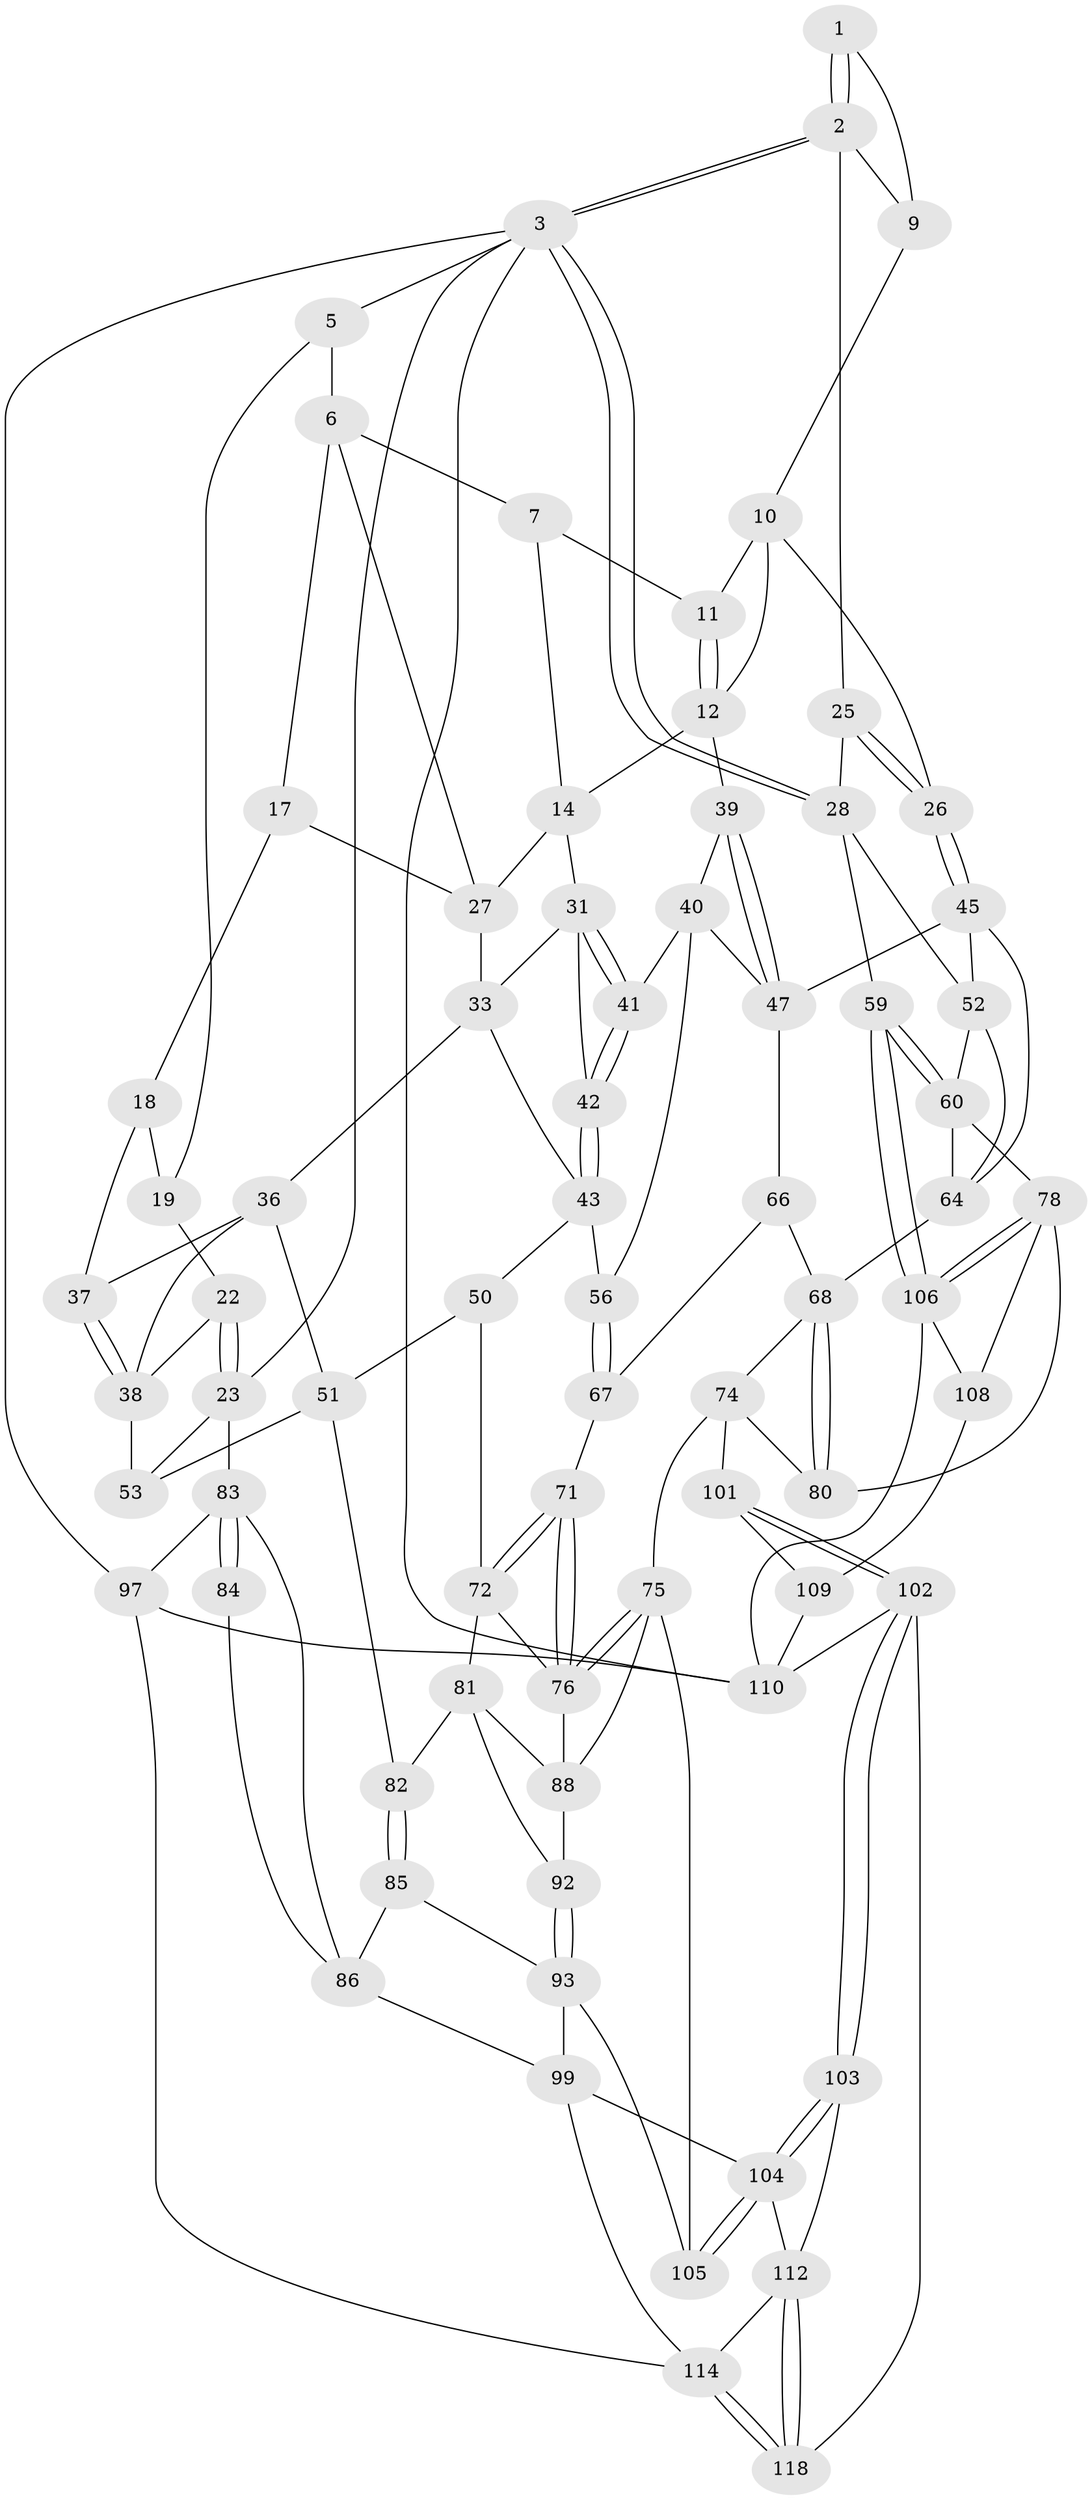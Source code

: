 // original degree distribution, {3: 0.025423728813559324, 6: 0.2542372881355932, 4: 0.2542372881355932, 5: 0.4661016949152542}
// Generated by graph-tools (version 1.1) at 2025/11/02/27/25 16:11:58]
// undirected, 73 vertices, 159 edges
graph export_dot {
graph [start="1"]
  node [color=gray90,style=filled];
  1 [pos="+0.8060517229080694+0"];
  2 [pos="+1+0",super="+20"];
  3 [pos="+1+0",super="+4"];
  5 [pos="+0.02812955845096297+0"];
  6 [pos="+0.40546043862871395+0",super="+16"];
  7 [pos="+0.5103922451233797+0",super="+8"];
  9 [pos="+0.8060126546728282+0.05626984002206569"];
  10 [pos="+0.76261062570164+0.05273805284014046",super="+24"];
  11 [pos="+0.661990851325527+0"];
  12 [pos="+0.6982802372149781+0.22384730374444134",super="+13"];
  14 [pos="+0.5490935005409043+0.1924018928823368",super="+15"];
  17 [pos="+0.21413983647401905+0.14781175786438253"];
  18 [pos="+0.2031103708010667+0.14957057825815095",super="+34"];
  19 [pos="+0.07654112854954814+0",super="+21"];
  22 [pos="+0+0.24433548196151772"];
  23 [pos="+0+0.27933623957666454",super="+54"];
  25 [pos="+0.8773701211897377+0.12156387684796904"];
  26 [pos="+0.7329888876447209+0.23945830170200474"];
  27 [pos="+0.44080072069992415+0.1387363104824599",super="+30"];
  28 [pos="+1+0.25358398586465386",super="+29"];
  31 [pos="+0.4492091402195183+0.29420918944900804",super="+32"];
  33 [pos="+0.352755920012919+0.2889398991303932",super="+35"];
  36 [pos="+0.2529210639552254+0.31435459554401074",super="+48"];
  37 [pos="+0.2062722877484423+0.2531541076798632"];
  38 [pos="+0.11137035389774616+0.34558606718020757",super="+49"];
  39 [pos="+0.5909425244033+0.25148658021361797"];
  40 [pos="+0.48321460096748114+0.38900037502807056",super="+55"];
  41 [pos="+0.45610092473637137+0.37302888265401"];
  42 [pos="+0.38904952001484094+0.4023189769333537"];
  43 [pos="+0.3473268296922791+0.4617918986548239",super="+44"];
  45 [pos="+0.7942511680956605+0.34122783130531087",super="+46"];
  47 [pos="+0.5793145159190661+0.436567148491303",super="+58"];
  50 [pos="+0.24811232863774163+0.5000768806023009"];
  51 [pos="+0.23978328419215436+0.4967645599289578",super="+62"];
  52 [pos="+0.8206156029821817+0.34364780038861775",super="+61"];
  53 [pos="+0.0670083619156924+0.44471815638113416",super="+63"];
  56 [pos="+0.5088836190911941+0.45049887689986046",super="+57"];
  59 [pos="+1+0.5690500889856912"];
  60 [pos="+1+0.559392787274876",super="+77"];
  64 [pos="+0.836874157088184+0.5456270330065295",super="+65"];
  66 [pos="+0.5507438593010943+0.5386468531290226"];
  67 [pos="+0.4703387085611201+0.5545932509843171",super="+70"];
  68 [pos="+0.7106722686202658+0.5254412883011385",super="+69"];
  71 [pos="+0.431419643360834+0.597618931050735"];
  72 [pos="+0.2708995674110947+0.5649857980150883",super="+73"];
  74 [pos="+0.5784008273899346+0.6689800613940903",super="+95"];
  75 [pos="+0.4710635655322941+0.6762879687439892",super="+90"];
  76 [pos="+0.432453532821598+0.6054236094900225",super="+87"];
  78 [pos="+0.8182262325068344+0.6993292540895498",super="+79"];
  80 [pos="+0.7760355116229141+0.7184130336805022"];
  81 [pos="+0.23777314542596115+0.6257564969924199",super="+89"];
  82 [pos="+0.14669112629551923+0.6306250150264776"];
  83 [pos="+0+0.5820480415561501",super="+96"];
  84 [pos="+0.09769829047721869+0.5520319252786797"];
  85 [pos="+0.12865500521644258+0.6832321107184632"];
  86 [pos="+0.051381884466359176+0.687201029972293",super="+98"];
  88 [pos="+0.3301166491790299+0.6408037635134891",super="+91"];
  92 [pos="+0.25522264324518656+0.7453816121209332"];
  93 [pos="+0.2538620850450822+0.7522145839765437",super="+94"];
  97 [pos="+0+1"];
  99 [pos="+0.22735377660949627+0.811234990831959",super="+100"];
  101 [pos="+0.6716330575994027+0.8396705883892643"];
  102 [pos="+0.643447430079169+0.8918817891383402",super="+117"];
  103 [pos="+0.4890165391064395+0.8545157810161657"];
  104 [pos="+0.44989803750472773+0.795872679471376",super="+111"];
  105 [pos="+0.4441679448367001+0.7238658439254196"];
  106 [pos="+1+0.640156261780462",super="+107"];
  108 [pos="+0.8904209269639557+0.8024789959188415"];
  109 [pos="+0.8836969961604277+0.8903002825710526"];
  110 [pos="+1+1",super="+116"];
  112 [pos="+0.41076827843170366+0.9387679211478694",super="+113"];
  114 [pos="+0.23374000881900397+1",super="+115"];
  118 [pos="+0.40255939513263+1"];
  1 -- 2;
  1 -- 2;
  1 -- 9;
  2 -- 3;
  2 -- 3;
  2 -- 9;
  2 -- 25;
  3 -- 28;
  3 -- 28;
  3 -- 110;
  3 -- 97;
  3 -- 5;
  3 -- 23;
  5 -- 6;
  5 -- 19;
  6 -- 7;
  6 -- 17;
  6 -- 27;
  7 -- 11;
  7 -- 14;
  9 -- 10;
  10 -- 11;
  10 -- 26;
  10 -- 12;
  11 -- 12;
  11 -- 12;
  12 -- 14;
  12 -- 39;
  14 -- 31;
  14 -- 27;
  17 -- 18;
  17 -- 27;
  18 -- 19 [weight=2];
  18 -- 37;
  19 -- 22;
  22 -- 23;
  22 -- 23;
  22 -- 38;
  23 -- 83;
  23 -- 53;
  25 -- 26;
  25 -- 26;
  25 -- 28;
  26 -- 45;
  26 -- 45;
  27 -- 33;
  28 -- 59;
  28 -- 52;
  31 -- 41;
  31 -- 41;
  31 -- 33;
  31 -- 42;
  33 -- 43;
  33 -- 36;
  36 -- 37;
  36 -- 51;
  36 -- 38;
  37 -- 38;
  37 -- 38;
  38 -- 53;
  39 -- 40;
  39 -- 47;
  39 -- 47;
  40 -- 41;
  40 -- 56;
  40 -- 47;
  41 -- 42;
  41 -- 42;
  42 -- 43;
  42 -- 43;
  43 -- 50;
  43 -- 56;
  45 -- 52;
  45 -- 47;
  45 -- 64;
  47 -- 66;
  50 -- 51;
  50 -- 72;
  51 -- 82;
  51 -- 53;
  52 -- 64;
  52 -- 60;
  56 -- 67 [weight=2];
  56 -- 67;
  59 -- 60;
  59 -- 60;
  59 -- 106;
  59 -- 106;
  60 -- 64;
  60 -- 78;
  64 -- 68;
  66 -- 67;
  66 -- 68;
  67 -- 71;
  68 -- 80;
  68 -- 80;
  68 -- 74;
  71 -- 72;
  71 -- 72;
  71 -- 76;
  71 -- 76;
  72 -- 76;
  72 -- 81;
  74 -- 75;
  74 -- 80;
  74 -- 101;
  75 -- 76;
  75 -- 76;
  75 -- 105;
  75 -- 88;
  76 -- 88;
  78 -- 106;
  78 -- 106;
  78 -- 80;
  78 -- 108;
  81 -- 82;
  81 -- 88;
  81 -- 92;
  82 -- 85;
  82 -- 85;
  83 -- 84;
  83 -- 84;
  83 -- 97;
  83 -- 86;
  84 -- 86;
  85 -- 86;
  85 -- 93;
  86 -- 99;
  88 -- 92;
  92 -- 93;
  92 -- 93;
  93 -- 105;
  93 -- 99;
  97 -- 110;
  97 -- 114;
  99 -- 104;
  99 -- 114;
  101 -- 102;
  101 -- 102;
  101 -- 109;
  102 -- 103;
  102 -- 103;
  102 -- 110;
  102 -- 118;
  103 -- 104;
  103 -- 104;
  103 -- 112;
  104 -- 105;
  104 -- 105;
  104 -- 112;
  106 -- 108;
  106 -- 110;
  108 -- 109;
  109 -- 110;
  112 -- 118;
  112 -- 118;
  112 -- 114;
  114 -- 118;
  114 -- 118;
}
